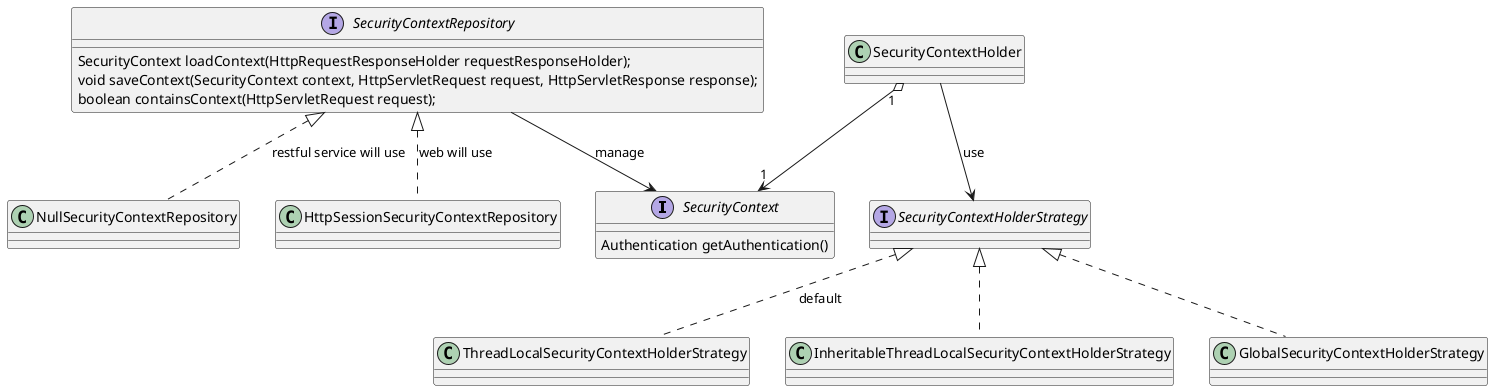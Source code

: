 @startuml "Essential Models"

interface SecurityContext {
    Authentication getAuthentication()
}

interface SecurityContextRepository {
    SecurityContext loadContext(HttpRequestResponseHolder requestResponseHolder);
    void saveContext(SecurityContext context, HttpServletRequest request, HttpServletResponse response);
    boolean containsContext(HttpServletRequest request);
}

SecurityContextRepository --> SecurityContext: manage
SecurityContextRepository <|.. HttpSessionSecurityContextRepository: web will use
SecurityContextRepository <|.. NullSecurityContextRepository: restful service will use

interface SecurityContextHolderStrategy
SecurityContextHolderStrategy <|.. ThreadLocalSecurityContextHolderStrategy: default
SecurityContextHolderStrategy <|.. InheritableThreadLocalSecurityContextHolderStrategy
SecurityContextHolderStrategy <|.. GlobalSecurityContextHolderStrategy

class SecurityContextHolder
SecurityContextHolder --> SecurityContextHolderStrategy: use
SecurityContextHolder "1" o--> "1" SecurityContext

@enduml